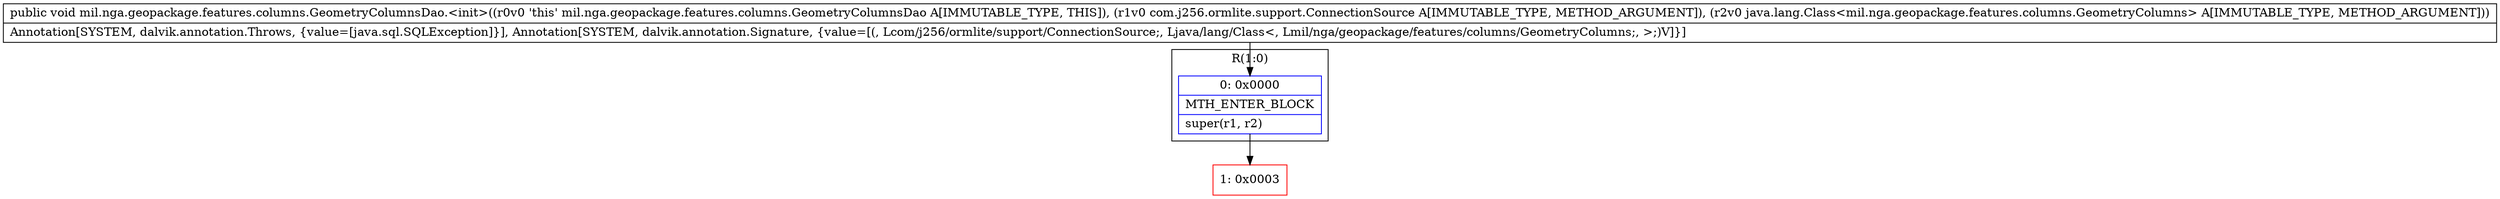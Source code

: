 digraph "CFG formil.nga.geopackage.features.columns.GeometryColumnsDao.\<init\>(Lcom\/j256\/ormlite\/support\/ConnectionSource;Ljava\/lang\/Class;)V" {
subgraph cluster_Region_138169016 {
label = "R(1:0)";
node [shape=record,color=blue];
Node_0 [shape=record,label="{0\:\ 0x0000|MTH_ENTER_BLOCK\l|super(r1, r2)\l}"];
}
Node_1 [shape=record,color=red,label="{1\:\ 0x0003}"];
MethodNode[shape=record,label="{public void mil.nga.geopackage.features.columns.GeometryColumnsDao.\<init\>((r0v0 'this' mil.nga.geopackage.features.columns.GeometryColumnsDao A[IMMUTABLE_TYPE, THIS]), (r1v0 com.j256.ormlite.support.ConnectionSource A[IMMUTABLE_TYPE, METHOD_ARGUMENT]), (r2v0 java.lang.Class\<mil.nga.geopackage.features.columns.GeometryColumns\> A[IMMUTABLE_TYPE, METHOD_ARGUMENT]))  | Annotation[SYSTEM, dalvik.annotation.Throws, \{value=[java.sql.SQLException]\}], Annotation[SYSTEM, dalvik.annotation.Signature, \{value=[(, Lcom\/j256\/ormlite\/support\/ConnectionSource;, Ljava\/lang\/Class\<, Lmil\/nga\/geopackage\/features\/columns\/GeometryColumns;, \>;)V]\}]\l}"];
MethodNode -> Node_0;
Node_0 -> Node_1;
}

